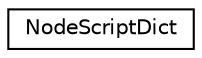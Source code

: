 digraph G
{
  edge [fontname="Helvetica",fontsize="10",labelfontname="Helvetica",labelfontsize="10"];
  node [fontname="Helvetica",fontsize="10",shape=record];
  rankdir=LR;
  Node1 [label="NodeScriptDict",height=0.2,width=0.4,color="black", fillcolor="white", style="filled",URL="$dc/dc9/structNodeScriptDict.html"];
}
